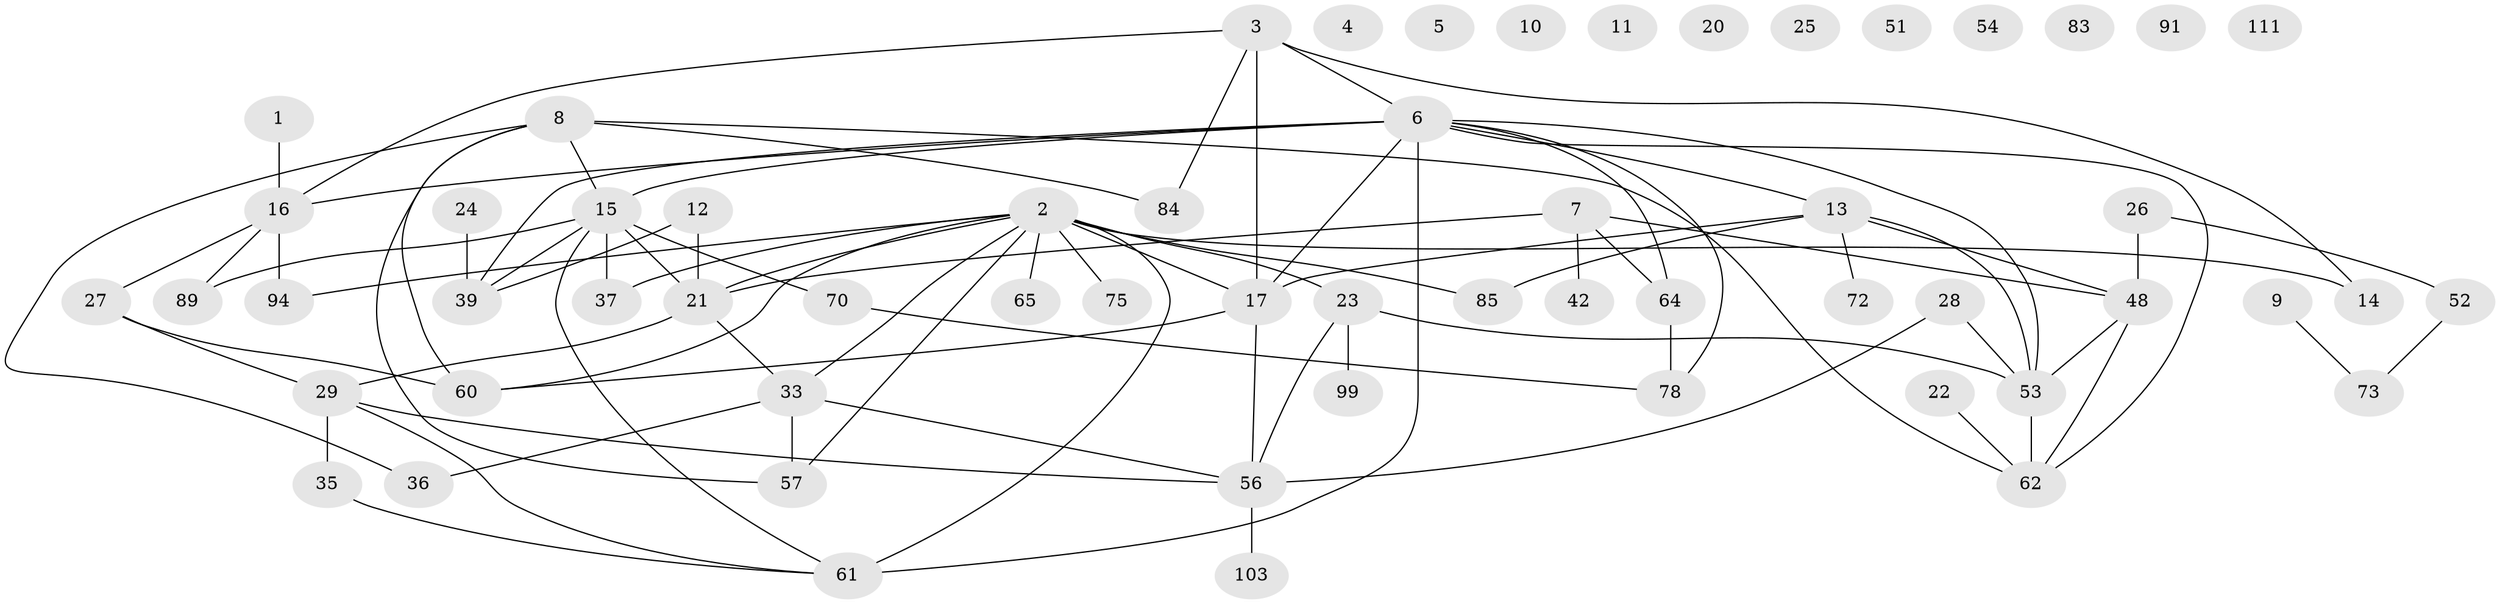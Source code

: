 // original degree distribution, {1: 0.15966386554621848, 2: 0.31932773109243695, 0: 0.09243697478991597, 4: 0.13445378151260504, 3: 0.18487394957983194, 5: 0.06722689075630252, 6: 0.03361344537815126, 7: 0.008403361344537815}
// Generated by graph-tools (version 1.1) at 2025/13/03/09/25 04:13:06]
// undirected, 59 vertices, 85 edges
graph export_dot {
graph [start="1"]
  node [color=gray90,style=filled];
  1 [super="+31"];
  2 [super="+45+19"];
  3 [super="+46"];
  4;
  5;
  6 [super="+47"];
  7 [super="+34+68"];
  8 [super="+102+96+81"];
  9 [super="+44"];
  10;
  11;
  12;
  13 [super="+100+40+55"];
  14 [super="+30+88"];
  15 [super="+92+18"];
  16 [super="+41"];
  17 [super="+32+49"];
  20;
  21 [super="+105"];
  22;
  23 [super="+79+43+101"];
  24 [super="+93"];
  25;
  26 [super="+117+104+67"];
  27 [super="+77"];
  28;
  29 [super="+87"];
  33 [super="+69"];
  35 [super="+112"];
  36 [super="+109"];
  37 [super="+38"];
  39 [super="+82"];
  42;
  48 [super="+74+50"];
  51;
  52 [super="+98"];
  53;
  54;
  56 [super="+59"];
  57;
  60 [super="+71"];
  61 [super="+113"];
  62;
  64 [super="+66"];
  65;
  70;
  72;
  73;
  75;
  78;
  83;
  84;
  85;
  89;
  91;
  94;
  99;
  103;
  111;
  1 -- 16;
  2 -- 33;
  2 -- 65;
  2 -- 75;
  2 -- 85;
  2 -- 94;
  2 -- 57;
  2 -- 60;
  2 -- 61;
  2 -- 23;
  2 -- 21;
  2 -- 14 [weight=2];
  2 -- 17;
  2 -- 37;
  3 -- 16;
  3 -- 17;
  3 -- 84;
  3 -- 14;
  3 -- 6;
  6 -- 53;
  6 -- 64;
  6 -- 39;
  6 -- 13;
  6 -- 78;
  6 -- 15;
  6 -- 16;
  6 -- 17;
  6 -- 61 [weight=2];
  6 -- 62;
  7 -- 64;
  7 -- 42;
  7 -- 21;
  7 -- 48;
  8 -- 57;
  8 -- 84;
  8 -- 62;
  8 -- 15;
  8 -- 36;
  8 -- 60;
  9 -- 73;
  12 -- 21;
  12 -- 39;
  13 -- 72;
  13 -- 85;
  13 -- 17;
  13 -- 53;
  13 -- 48;
  15 -- 37;
  15 -- 89;
  15 -- 61;
  15 -- 39;
  15 -- 70;
  15 -- 21;
  16 -- 89;
  16 -- 94;
  16 -- 27;
  17 -- 56;
  17 -- 60;
  21 -- 29;
  21 -- 33;
  22 -- 62;
  23 -- 53;
  23 -- 99;
  23 -- 56;
  24 -- 39;
  26 -- 52 [weight=2];
  26 -- 48;
  27 -- 29;
  27 -- 60;
  28 -- 53;
  28 -- 56;
  29 -- 56;
  29 -- 35;
  29 -- 61;
  33 -- 57;
  33 -- 36;
  33 -- 56;
  35 -- 61;
  48 -- 53;
  48 -- 62;
  52 -- 73;
  53 -- 62;
  56 -- 103;
  64 -- 78;
  70 -- 78;
}
